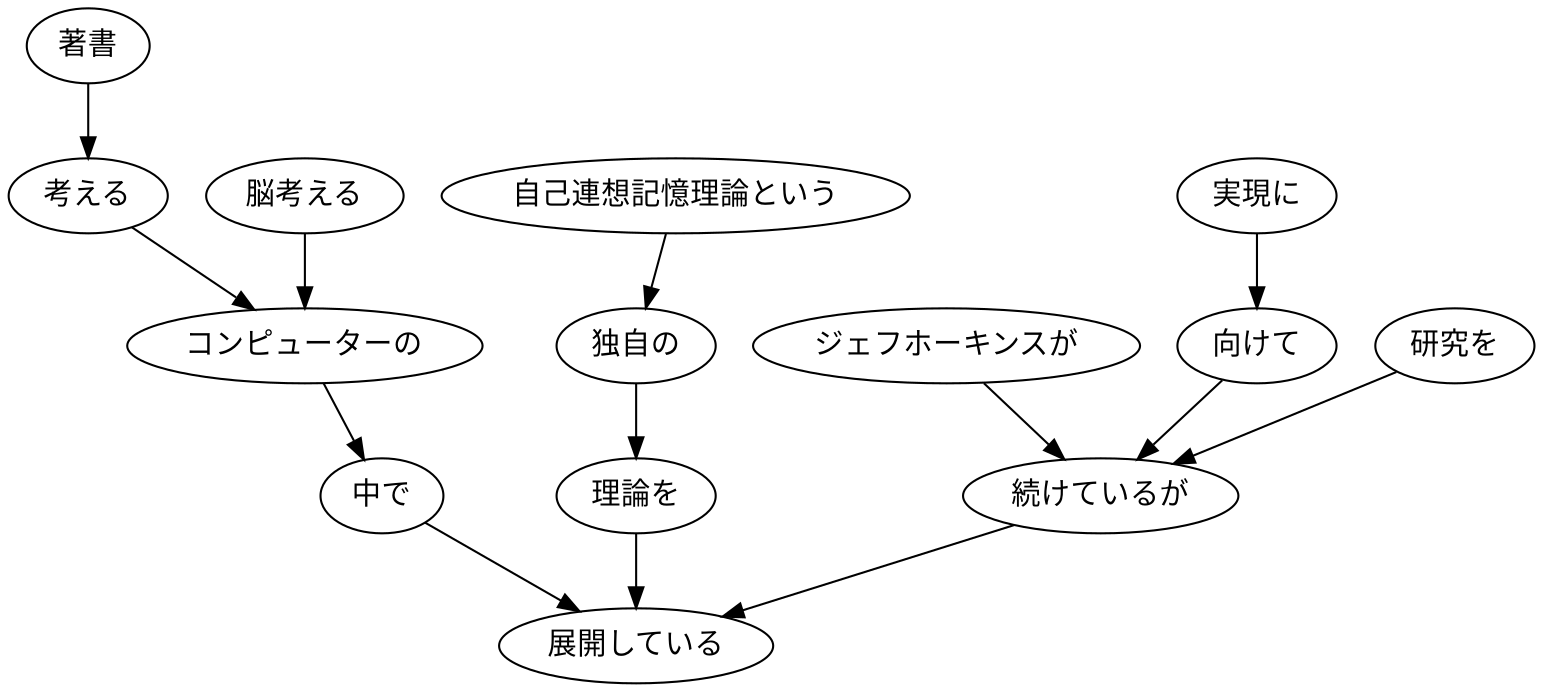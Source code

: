 // ans44
digraph {
	0 [label="ジェフホーキンスが"]
	4 [label="続けているが"]
	0 -> 4
	1 [label="実現に"]
	2 [label="向けて"]
	1 -> 2
	2 [label="向けて"]
	4 [label="続けているが"]
	2 -> 4
	3 [label="研究を"]
	4 [label="続けているが"]
	3 -> 4
	4 [label="続けているが"]
	13 [label="展開している"]
	4 -> 13
	5 [label="著書"]
	6 [label="考える"]
	5 -> 6
	6 [label="考える"]
	8 [label="コンピューターの"]
	6 -> 8
	7 [label="脳考える"]
	8 [label="コンピューターの"]
	7 -> 8
	8 [label="コンピューターの"]
	9 [label="中で"]
	8 -> 9
	9 [label="中で"]
	13 [label="展開している"]
	9 -> 13
	10 [label="自己連想記憶理論という"]
	11 [label="独自の"]
	10 -> 11
	11 [label="独自の"]
	12 [label="理論を"]
	11 -> 12
	12 [label="理論を"]
	13 [label="展開している"]
	12 -> 13
}
